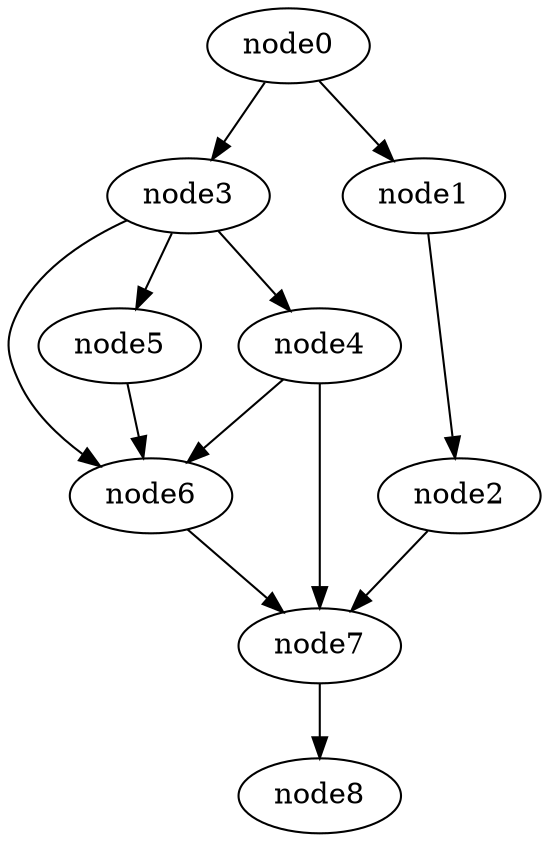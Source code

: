 digraph g{
	node8
	node7 -> node8
	node6 -> node7
	node5 -> node6
	node4 -> node7
	node4 -> node6
	node3 -> node6
	node3 -> node5
	node3 -> node4
	node2 -> node7
	node1 -> node2
	node0 -> node3
	node0 -> node1
}
